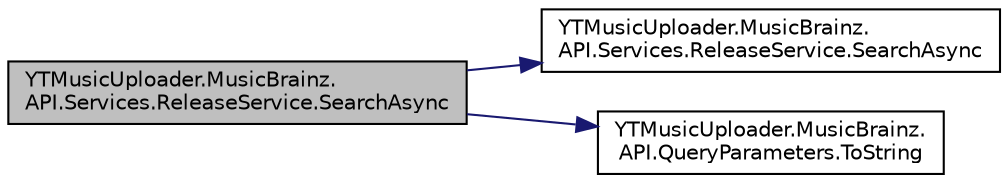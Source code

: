 digraph "YTMusicUploader.MusicBrainz.API.Services.ReleaseService.SearchAsync"
{
 // LATEX_PDF_SIZE
  edge [fontname="Helvetica",fontsize="10",labelfontname="Helvetica",labelfontsize="10"];
  node [fontname="Helvetica",fontsize="10",shape=record];
  rankdir="LR";
  Node1 [label="YTMusicUploader.MusicBrainz.\lAPI.Services.ReleaseService.SearchAsync",height=0.2,width=0.4,color="black", fillcolor="grey75", style="filled", fontcolor="black",tooltip="Search for a release in the MusicBrainz database, matching the given query."];
  Node1 -> Node2 [color="midnightblue",fontsize="10",style="solid",fontname="Helvetica"];
  Node2 [label="YTMusicUploader.MusicBrainz.\lAPI.Services.ReleaseService.SearchAsync",height=0.2,width=0.4,color="black", fillcolor="white", style="filled",URL="$d6/d8b/class_y_t_music_uploader_1_1_music_brainz_1_1_a_p_i_1_1_services_1_1_release_service.html#a8688a3144c7c0b6c3de253de76efe8c9",tooltip="Search for a release in the MusicBrainz database, matching the given query."];
  Node1 -> Node3 [color="midnightblue",fontsize="10",style="solid",fontname="Helvetica"];
  Node3 [label="YTMusicUploader.MusicBrainz.\lAPI.QueryParameters.ToString",height=0.2,width=0.4,color="black", fillcolor="white", style="filled",URL="$dd/db6/class_y_t_music_uploader_1_1_music_brainz_1_1_a_p_i_1_1_query_parameters.html#a5cbd53dce6d04938c2dac03db7c0d0c0",tooltip=" "];
}
